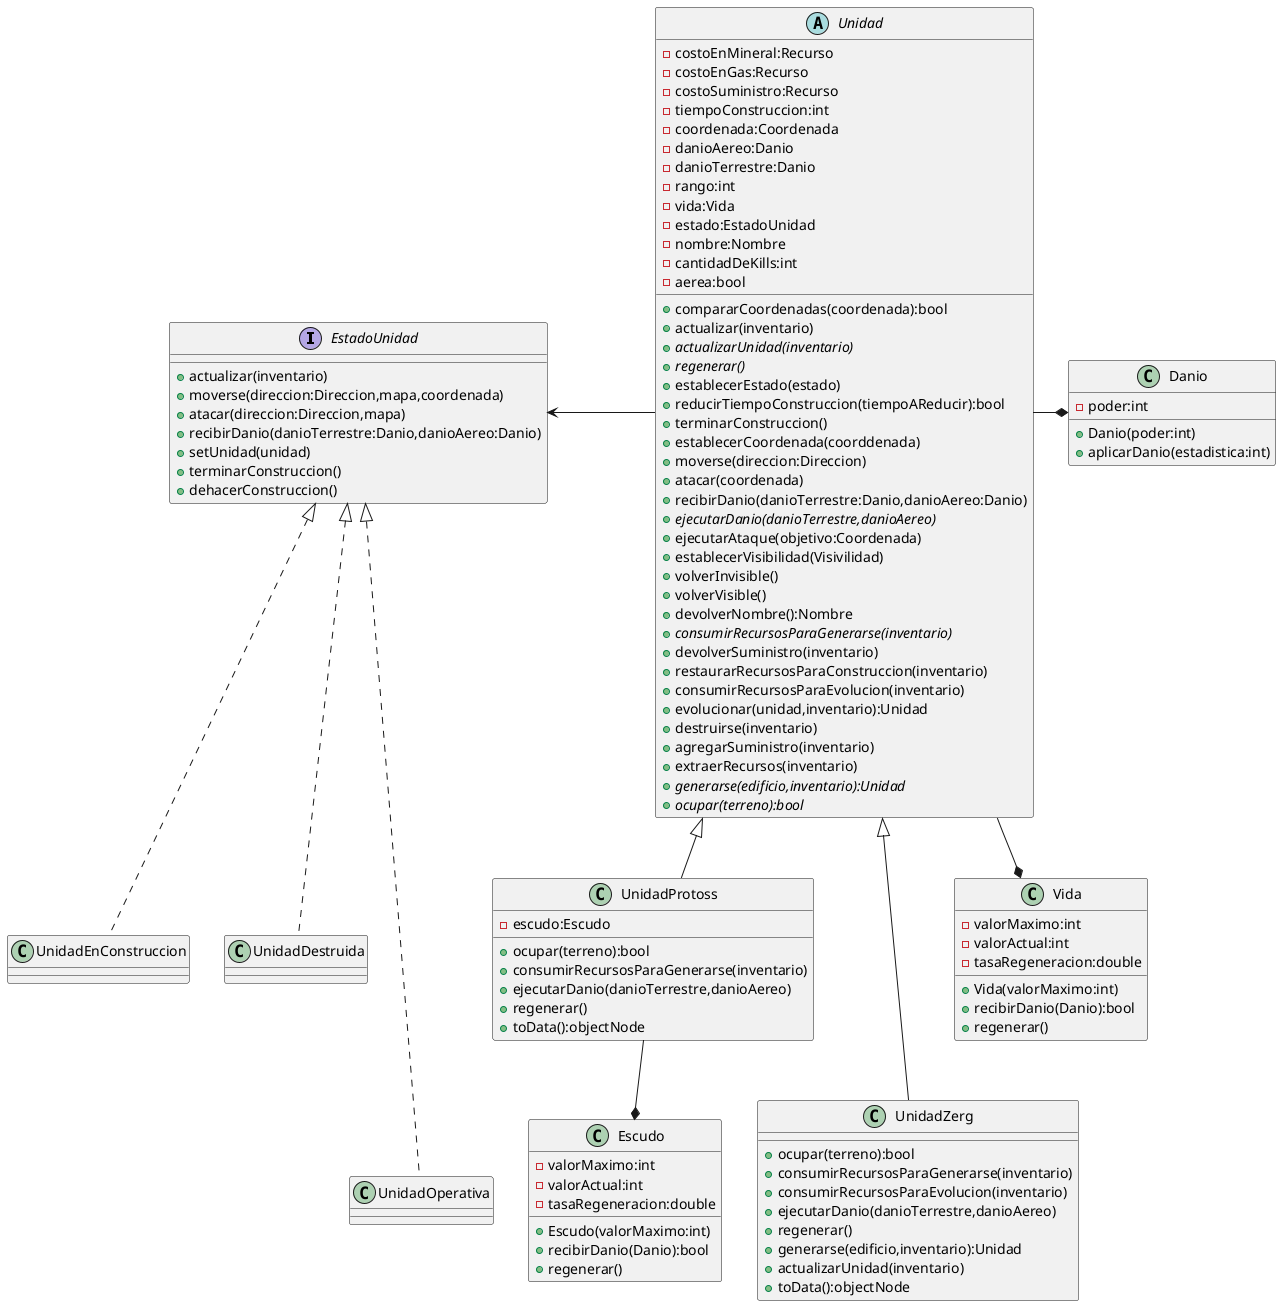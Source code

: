 @startuml
interface EstadoUnidad{
+actualizar(inventario)
+moverse(direccion:Direccion,mapa,coordenada)
+atacar(direccion:Direccion,mapa)
+recibirDanio(danioTerrestre:Danio,danioAereo:Danio)
+setUnidad(unidad)
+terminarConstruccion()
+dehacerConstruccion()
}

abstract Unidad{
-costoEnMineral:Recurso
-costoEnGas:Recurso
-costoSuministro:Recurso
-tiempoConstruccion:int
-coordenada:Coordenada
-danioAereo:Danio
-danioTerrestre:Danio
-rango:int
-vida:Vida
-estado:EstadoUnidad
-nombre:Nombre
-cantidadDeKills:int
-aerea:bool
+compararCoordenadas(coordenada):bool
+actualizar(inventario)
{abstract}+actualizarUnidad(inventario)
{abstract}+regenerar()
+establecerEstado(estado)
+reducirTiempoConstruccion(tiempoAReducir):bool
+terminarConstruccion()
+establecerCoordenada(coorddenada)
+moverse(direccion:Direccion)
+atacar(coordenada)
+recibirDanio(danioTerrestre:Danio,danioAereo:Danio)
{abstract}+ejecutarDanio(danioTerrestre,danioAereo)
+ejecutarAtaque(objetivo:Coordenada)
+establecerVisibilidad(Visivilidad)
+volverInvisible()
+volverVisible()
+devolverNombre():Nombre
{abstract}+consumirRecursosParaGenerarse(inventario)
+devolverSuministro(inventario)
+restaurarRecursosParaConstruccion(inventario)
+consumirRecursosParaEvolucion(inventario)
+evolucionar(unidad,inventario):Unidad
+destruirse(inventario)
+agregarSuministro(inventario)
+extraerRecursos(inventario)
{abstract}+generarse(edificio,inventario):Unidad
{abstract}+ocupar(terreno):bool
}
class UnidadProtoss{

-escudo:Escudo
+ocupar(terreno):bool
+consumirRecursosParaGenerarse(inventario)
+ejecutarDanio(danioTerrestre,danioAereo)
+regenerar()
+toData():objectNode
}
class UnidadZerg{

+ocupar(terreno):bool
+consumirRecursosParaGenerarse(inventario)
+consumirRecursosParaEvolucion(inventario)
+ejecutarDanio(danioTerrestre,danioAereo)
+regenerar()
+generarse(edificio,inventario):Unidad
+actualizarUnidad(inventario)
+toData():objectNode
}

class UnidadEnConstruccion{
}

class UnidadDestruida{
}

class UnidadOperativa{
}

class Danio{
-poder:int
+Danio(poder:int)
+aplicarDanio(estadistica:int)
}
class Escudo{
-valorMaximo:int
-valorActual:int
-tasaRegeneracion:double
+Escudo(valorMaximo:int)
+recibirDanio(Danio):bool
+regenerar()
}

class Vida{
-valorMaximo:int
-valorActual:int
-tasaRegeneracion:double
+Vida(valorMaximo:int)
+recibirDanio(Danio):bool
+regenerar()
}

Unidad --* Vida
Unidad -*  Danio
Unidad <|-- UnidadProtoss
UnidadProtoss --* Escudo
Unidad <|--- UnidadZerg
EstadoUnidad <- Unidad
EstadoUnidad <|... UnidadOperativa
EstadoUnidad <|.. UnidadEnConstruccion
EstadoUnidad <|.. UnidadDestruida
@enduml